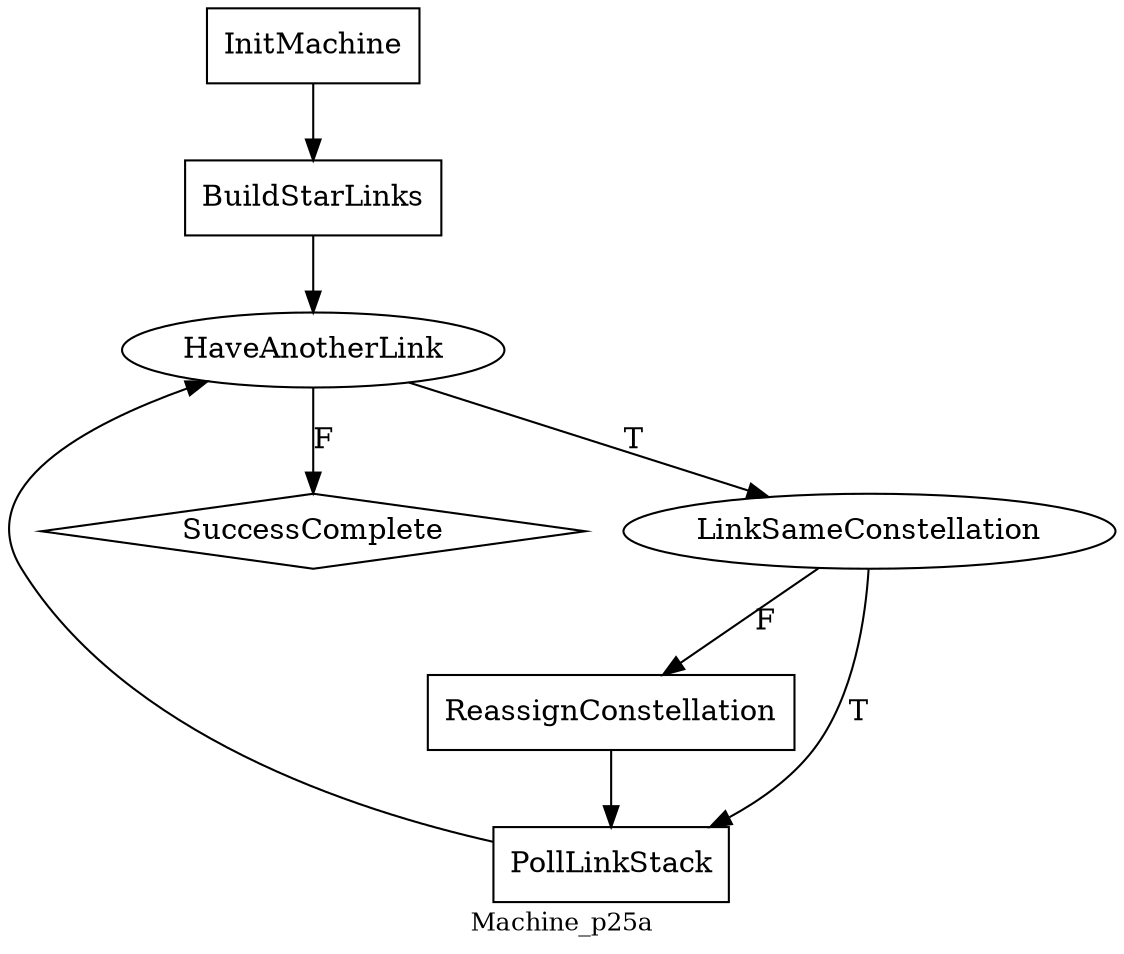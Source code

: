 digraph MyGraphName {
node [shape=box] InitMachine; BuildStarLinks; ReassignConstellation; PollLinkStack
node [shape=diamond] SuccessComplete
node [shape=ellipse] HaveAnotherLink; LinkSameConstellation
ReassignConstellation->PollLinkStack ;
InitMachine->BuildStarLinks ;
LinkSameConstellation->PollLinkStack [label=T];
HaveAnotherLink->SuccessComplete [label=F];
LinkSameConstellation->ReassignConstellation [label=F];
HaveAnotherLink->LinkSameConstellation [label=T];
PollLinkStack->HaveAnotherLink ;
BuildStarLinks->HaveAnotherLink ;
overlap=false
label=Machine_p25a
fontsize=12
}
